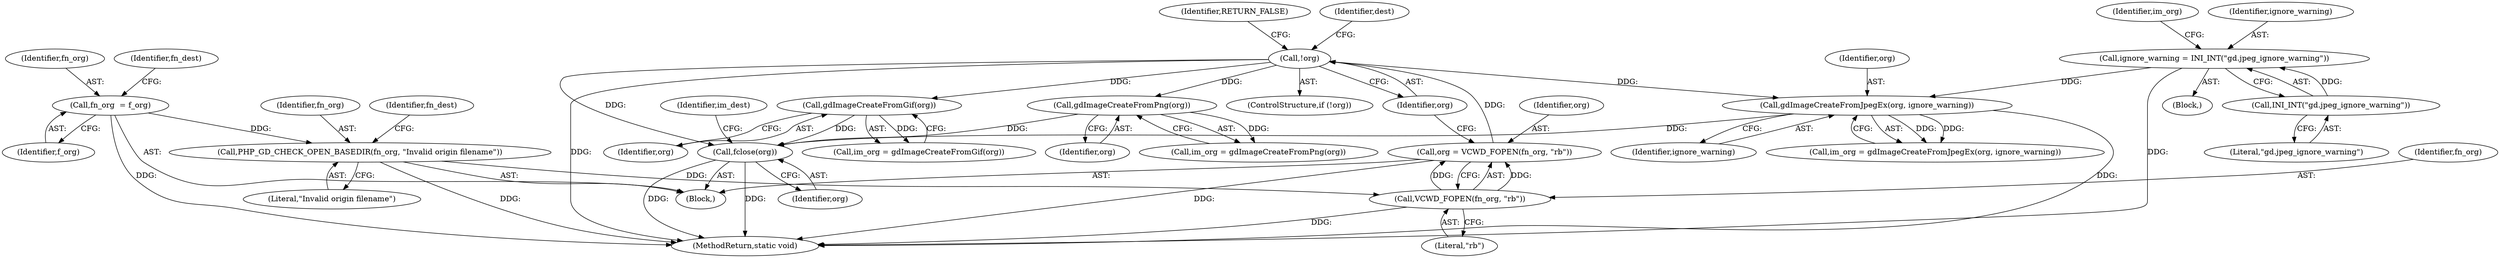 digraph "0_php-src_b6f13a5ef9d6280cf984826a5de012a32c396cd4?w=1_2@API" {
"1000385" [label="(Call,fclose(org))"];
"1000227" [label="(Call,gdImageCreateFromJpegEx(org, ignore_warning))"];
"1000191" [label="(Call,!org)"];
"1000185" [label="(Call,org = VCWD_FOPEN(fn_org, \"rb\"))"];
"1000187" [label="(Call,VCWD_FOPEN(fn_org, \"rb\"))"];
"1000179" [label="(Call,PHP_GD_CHECK_OPEN_BASEDIR(fn_org, \"Invalid origin filename\"))"];
"1000154" [label="(Call,fn_org  = f_org)"];
"1000221" [label="(Call,ignore_warning = INI_INT(\"gd.jpeg_ignore_warning\"))"];
"1000223" [label="(Call,INI_INT(\"gd.jpeg_ignore_warning\"))"];
"1000211" [label="(Call,gdImageCreateFromGif(org))"];
"1000240" [label="(Call,gdImageCreateFromPng(org))"];
"1000226" [label="(Identifier,im_org)"];
"1000183" [label="(Identifier,fn_dest)"];
"1000179" [label="(Call,PHP_GD_CHECK_OPEN_BASEDIR(fn_org, \"Invalid origin filename\"))"];
"1000223" [label="(Call,INI_INT(\"gd.jpeg_ignore_warning\"))"];
"1000221" [label="(Call,ignore_warning = INI_INT(\"gd.jpeg_ignore_warning\"))"];
"1000189" [label="(Literal,\"rb\")"];
"1000155" [label="(Identifier,fn_org)"];
"1000191" [label="(Call,!org)"];
"1000509" [label="(MethodReturn,static void)"];
"1000156" [label="(Identifier,f_org)"];
"1000194" [label="(Identifier,RETURN_FALSE)"];
"1000224" [label="(Literal,\"gd.jpeg_ignore_warning\")"];
"1000190" [label="(ControlStructure,if (!org))"];
"1000386" [label="(Identifier,org)"];
"1000181" [label="(Literal,\"Invalid origin filename\")"];
"1000385" [label="(Call,fclose(org))"];
"1000188" [label="(Identifier,fn_org)"];
"1000187" [label="(Call,VCWD_FOPEN(fn_org, \"rb\"))"];
"1000222" [label="(Identifier,ignore_warning)"];
"1000240" [label="(Call,gdImageCreateFromPng(org))"];
"1000158" [label="(Identifier,fn_dest)"];
"1000196" [label="(Identifier,dest)"];
"1000209" [label="(Call,im_org = gdImageCreateFromGif(org))"];
"1000154" [label="(Call,fn_org  = f_org)"];
"1000185" [label="(Call,org = VCWD_FOPEN(fn_org, \"rb\"))"];
"1000212" [label="(Identifier,org)"];
"1000192" [label="(Identifier,org)"];
"1000229" [label="(Identifier,ignore_warning)"];
"1000388" [label="(Identifier,im_dest)"];
"1000225" [label="(Call,im_org = gdImageCreateFromJpegEx(org, ignore_warning))"];
"1000238" [label="(Call,im_org = gdImageCreateFromPng(org))"];
"1000228" [label="(Identifier,org)"];
"1000211" [label="(Call,gdImageCreateFromGif(org))"];
"1000186" [label="(Identifier,org)"];
"1000180" [label="(Identifier,fn_org)"];
"1000241" [label="(Identifier,org)"];
"1000108" [label="(Block,)"];
"1000207" [label="(Block,)"];
"1000227" [label="(Call,gdImageCreateFromJpegEx(org, ignore_warning))"];
"1000385" -> "1000108"  [label="AST: "];
"1000385" -> "1000386"  [label="CFG: "];
"1000386" -> "1000385"  [label="AST: "];
"1000388" -> "1000385"  [label="CFG: "];
"1000385" -> "1000509"  [label="DDG: "];
"1000385" -> "1000509"  [label="DDG: "];
"1000227" -> "1000385"  [label="DDG: "];
"1000211" -> "1000385"  [label="DDG: "];
"1000240" -> "1000385"  [label="DDG: "];
"1000191" -> "1000385"  [label="DDG: "];
"1000227" -> "1000225"  [label="AST: "];
"1000227" -> "1000229"  [label="CFG: "];
"1000228" -> "1000227"  [label="AST: "];
"1000229" -> "1000227"  [label="AST: "];
"1000225" -> "1000227"  [label="CFG: "];
"1000227" -> "1000509"  [label="DDG: "];
"1000227" -> "1000225"  [label="DDG: "];
"1000227" -> "1000225"  [label="DDG: "];
"1000191" -> "1000227"  [label="DDG: "];
"1000221" -> "1000227"  [label="DDG: "];
"1000191" -> "1000190"  [label="AST: "];
"1000191" -> "1000192"  [label="CFG: "];
"1000192" -> "1000191"  [label="AST: "];
"1000194" -> "1000191"  [label="CFG: "];
"1000196" -> "1000191"  [label="CFG: "];
"1000191" -> "1000509"  [label="DDG: "];
"1000185" -> "1000191"  [label="DDG: "];
"1000191" -> "1000211"  [label="DDG: "];
"1000191" -> "1000240"  [label="DDG: "];
"1000185" -> "1000108"  [label="AST: "];
"1000185" -> "1000187"  [label="CFG: "];
"1000186" -> "1000185"  [label="AST: "];
"1000187" -> "1000185"  [label="AST: "];
"1000192" -> "1000185"  [label="CFG: "];
"1000185" -> "1000509"  [label="DDG: "];
"1000187" -> "1000185"  [label="DDG: "];
"1000187" -> "1000185"  [label="DDG: "];
"1000187" -> "1000189"  [label="CFG: "];
"1000188" -> "1000187"  [label="AST: "];
"1000189" -> "1000187"  [label="AST: "];
"1000187" -> "1000509"  [label="DDG: "];
"1000179" -> "1000187"  [label="DDG: "];
"1000179" -> "1000108"  [label="AST: "];
"1000179" -> "1000181"  [label="CFG: "];
"1000180" -> "1000179"  [label="AST: "];
"1000181" -> "1000179"  [label="AST: "];
"1000183" -> "1000179"  [label="CFG: "];
"1000179" -> "1000509"  [label="DDG: "];
"1000154" -> "1000179"  [label="DDG: "];
"1000154" -> "1000108"  [label="AST: "];
"1000154" -> "1000156"  [label="CFG: "];
"1000155" -> "1000154"  [label="AST: "];
"1000156" -> "1000154"  [label="AST: "];
"1000158" -> "1000154"  [label="CFG: "];
"1000154" -> "1000509"  [label="DDG: "];
"1000221" -> "1000207"  [label="AST: "];
"1000221" -> "1000223"  [label="CFG: "];
"1000222" -> "1000221"  [label="AST: "];
"1000223" -> "1000221"  [label="AST: "];
"1000226" -> "1000221"  [label="CFG: "];
"1000221" -> "1000509"  [label="DDG: "];
"1000223" -> "1000221"  [label="DDG: "];
"1000223" -> "1000224"  [label="CFG: "];
"1000224" -> "1000223"  [label="AST: "];
"1000211" -> "1000209"  [label="AST: "];
"1000211" -> "1000212"  [label="CFG: "];
"1000212" -> "1000211"  [label="AST: "];
"1000209" -> "1000211"  [label="CFG: "];
"1000211" -> "1000209"  [label="DDG: "];
"1000240" -> "1000238"  [label="AST: "];
"1000240" -> "1000241"  [label="CFG: "];
"1000241" -> "1000240"  [label="AST: "];
"1000238" -> "1000240"  [label="CFG: "];
"1000240" -> "1000238"  [label="DDG: "];
}
